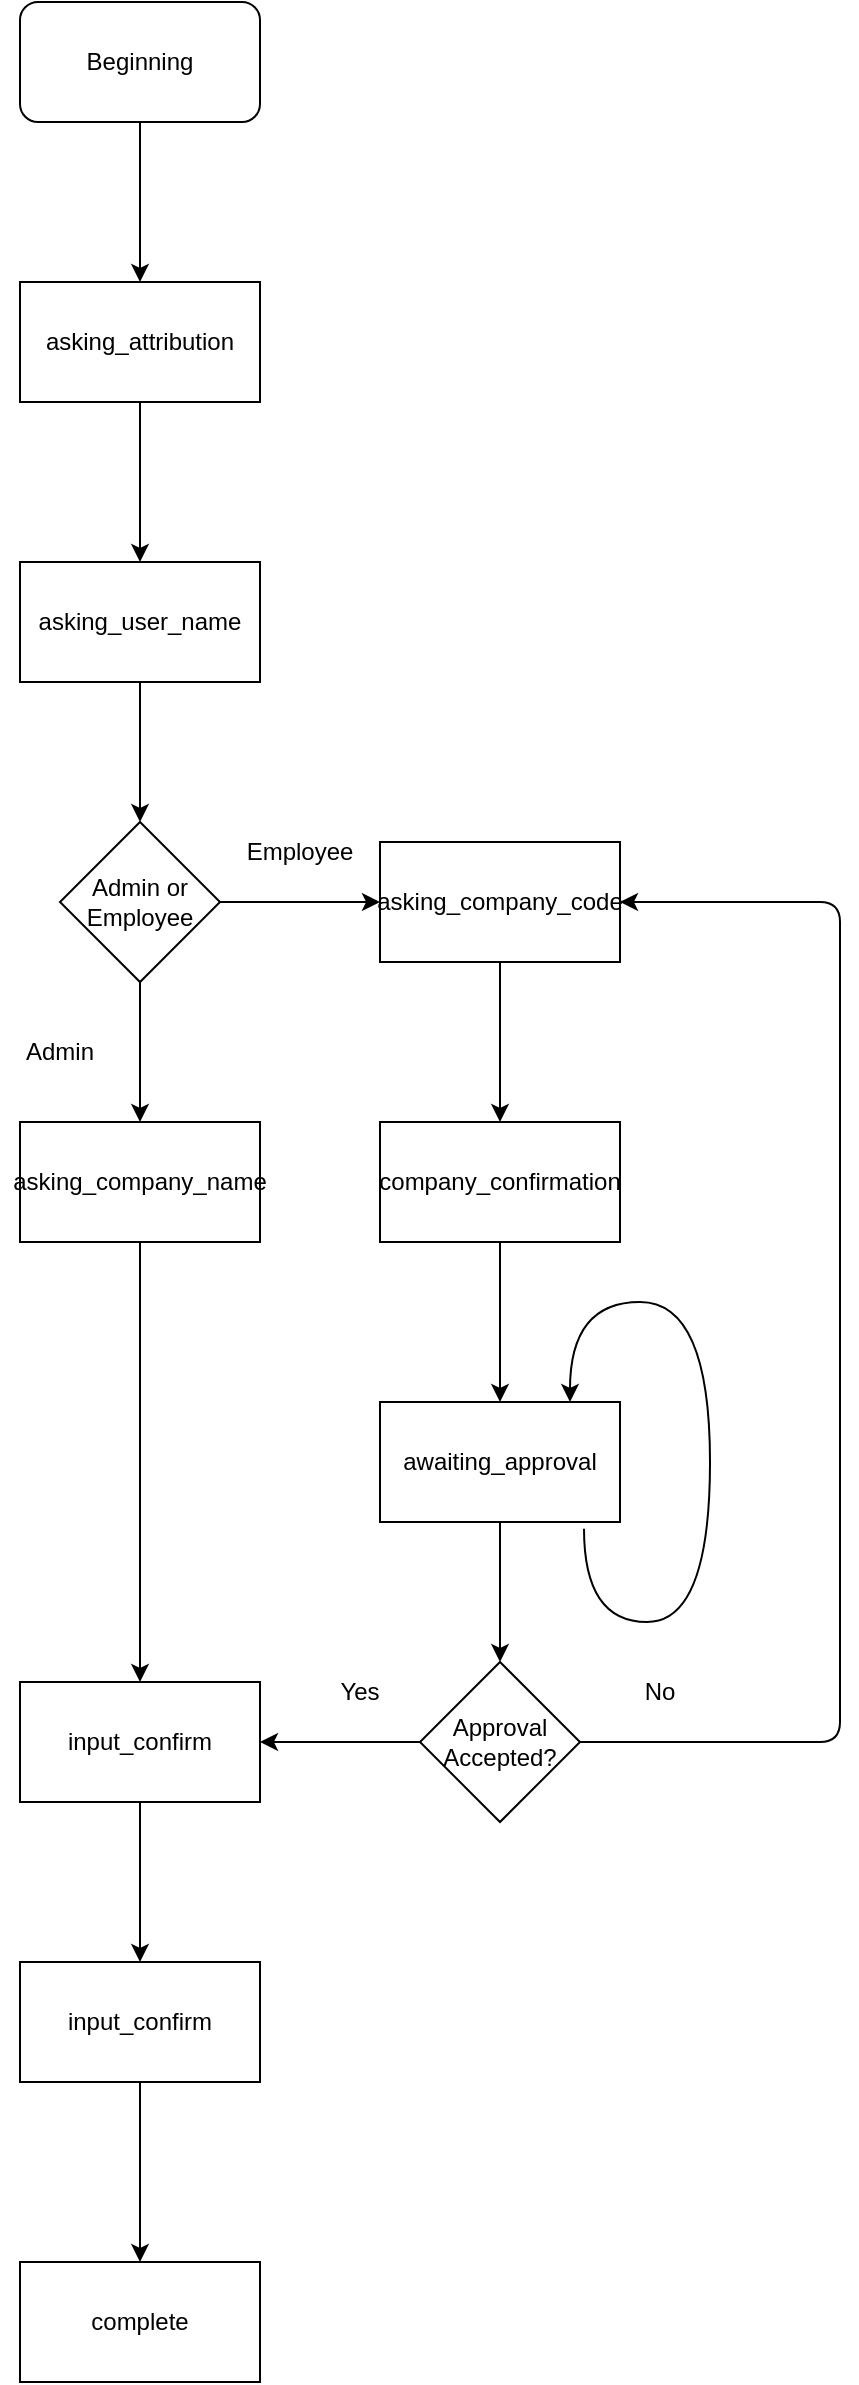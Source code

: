<mxfile>
    <diagram id="PnggrHLgyg9wxRNqMp-V" name="処理フロー">
        <mxGraphModel dx="2817" dy="1440" grid="1" gridSize="10" guides="1" tooltips="1" connect="1" arrows="1" fold="1" page="1" pageScale="1" pageWidth="850" pageHeight="1100" math="0" shadow="0">
            <root>
                <mxCell id="0"/>
                <mxCell id="1" parent="0"/>
                <mxCell id="AuQlZ99eAA6m6R66xnvI-5" style="edgeStyle=none;html=1;exitX=0.5;exitY=1;exitDx=0;exitDy=0;entryX=0.5;entryY=0;entryDx=0;entryDy=0;" parent="1" source="muEN7g5hWzjimYPs8Emd-1" target="AuQlZ99eAA6m6R66xnvI-4" edge="1">
                    <mxGeometry relative="1" as="geometry"/>
                </mxCell>
                <mxCell id="muEN7g5hWzjimYPs8Emd-1" value="Beginning" style="rounded=1;whiteSpace=wrap;html=1;" parent="1" vertex="1">
                    <mxGeometry x="225" y="30" width="120" height="60" as="geometry"/>
                </mxCell>
                <mxCell id="JHDUri3ucdjcUG5L-xnR-2" value="" style="edgeStyle=none;html=1;" parent="1" source="AuQlZ99eAA6m6R66xnvI-4" target="JHDUri3ucdjcUG5L-xnR-1" edge="1">
                    <mxGeometry relative="1" as="geometry"/>
                </mxCell>
                <mxCell id="AuQlZ99eAA6m6R66xnvI-4" value="asking_attribution" style="rounded=0;whiteSpace=wrap;html=1;" parent="1" vertex="1">
                    <mxGeometry x="225" y="170" width="120" height="60" as="geometry"/>
                </mxCell>
                <mxCell id="ITLJow1pq5T5wD2jO94h-2" value="" style="edgeStyle=none;html=1;" parent="1" source="JHDUri3ucdjcUG5L-xnR-1" target="ITLJow1pq5T5wD2jO94h-1" edge="1">
                    <mxGeometry relative="1" as="geometry"/>
                </mxCell>
                <mxCell id="JHDUri3ucdjcUG5L-xnR-1" value="asking_user_name" style="rounded=0;whiteSpace=wrap;html=1;" parent="1" vertex="1">
                    <mxGeometry x="225" y="310" width="120" height="60" as="geometry"/>
                </mxCell>
                <mxCell id="ITLJow1pq5T5wD2jO94h-4" value="" style="edgeStyle=none;html=1;" parent="1" source="ITLJow1pq5T5wD2jO94h-1" target="ITLJow1pq5T5wD2jO94h-3" edge="1">
                    <mxGeometry relative="1" as="geometry"/>
                </mxCell>
                <mxCell id="ITLJow1pq5T5wD2jO94h-6" value="" style="edgeStyle=none;html=1;" parent="1" source="ITLJow1pq5T5wD2jO94h-1" target="ITLJow1pq5T5wD2jO94h-5" edge="1">
                    <mxGeometry relative="1" as="geometry"/>
                </mxCell>
                <mxCell id="ITLJow1pq5T5wD2jO94h-1" value="Admin or Employee" style="rhombus;whiteSpace=wrap;html=1;rounded=0;" parent="1" vertex="1">
                    <mxGeometry x="245" y="440" width="80" height="80" as="geometry"/>
                </mxCell>
                <mxCell id="VixJFziDkWWzW23Xhdhf-4" style="edgeStyle=none;html=1;exitX=0.5;exitY=1;exitDx=0;exitDy=0;entryX=0.5;entryY=0;entryDx=0;entryDy=0;" edge="1" parent="1" source="ITLJow1pq5T5wD2jO94h-3" target="c4GvwiQG63UXnNCED6m_-13">
                    <mxGeometry relative="1" as="geometry"/>
                </mxCell>
                <mxCell id="ITLJow1pq5T5wD2jO94h-3" value="asking_company_name" style="rounded=0;whiteSpace=wrap;html=1;" parent="1" vertex="1">
                    <mxGeometry x="225" y="590" width="120" height="60" as="geometry"/>
                </mxCell>
                <mxCell id="3G0ya0KS_YbhHSQUIrfG-2" value="" style="edgeStyle=none;html=1;" parent="1" source="ITLJow1pq5T5wD2jO94h-5" target="3G0ya0KS_YbhHSQUIrfG-1" edge="1">
                    <mxGeometry relative="1" as="geometry"/>
                </mxCell>
                <mxCell id="ITLJow1pq5T5wD2jO94h-5" value="asking_company_code" style="rounded=0;whiteSpace=wrap;html=1;" parent="1" vertex="1">
                    <mxGeometry x="405" y="450" width="120" height="60" as="geometry"/>
                </mxCell>
                <mxCell id="ITLJow1pq5T5wD2jO94h-7" value="Admin" style="text;strokeColor=none;align=center;fillColor=none;html=1;verticalAlign=middle;whiteSpace=wrap;rounded=0;" parent="1" vertex="1">
                    <mxGeometry x="215" y="540" width="60" height="30" as="geometry"/>
                </mxCell>
                <mxCell id="ITLJow1pq5T5wD2jO94h-8" value="Employee" style="text;strokeColor=none;align=center;fillColor=none;html=1;verticalAlign=middle;whiteSpace=wrap;rounded=0;" parent="1" vertex="1">
                    <mxGeometry x="335" y="440" width="60" height="30" as="geometry"/>
                </mxCell>
                <mxCell id="c4GvwiQG63UXnNCED6m_-9" value="" style="edgeStyle=none;html=1;" parent="1" source="3G0ya0KS_YbhHSQUIrfG-1" target="c4GvwiQG63UXnNCED6m_-8" edge="1">
                    <mxGeometry relative="1" as="geometry"/>
                </mxCell>
                <mxCell id="3G0ya0KS_YbhHSQUIrfG-1" value="company_confirmation" style="whiteSpace=wrap;html=1;rounded=0;" parent="1" vertex="1">
                    <mxGeometry x="405" y="590" width="120" height="60" as="geometry"/>
                </mxCell>
                <mxCell id="c4GvwiQG63UXnNCED6m_-11" value="" style="edgeStyle=none;html=1;" parent="1" source="c4GvwiQG63UXnNCED6m_-8" target="c4GvwiQG63UXnNCED6m_-10" edge="1">
                    <mxGeometry relative="1" as="geometry"/>
                </mxCell>
                <mxCell id="VixJFziDkWWzW23Xhdhf-8" style="edgeStyle=orthogonalEdgeStyle;curved=1;html=1;exitX=0.85;exitY=1.056;exitDx=0;exitDy=0;elbow=vertical;exitPerimeter=0;" edge="1" parent="1" source="c4GvwiQG63UXnNCED6m_-8">
                    <mxGeometry relative="1" as="geometry">
                        <mxPoint x="500" y="730" as="targetPoint"/>
                        <Array as="points">
                            <mxPoint x="507" y="840"/>
                            <mxPoint x="570" y="840"/>
                            <mxPoint x="570" y="680"/>
                            <mxPoint x="500" y="680"/>
                        </Array>
                    </mxGeometry>
                </mxCell>
                <mxCell id="c4GvwiQG63UXnNCED6m_-8" value="awaiting_approval" style="whiteSpace=wrap;html=1;rounded=0;" parent="1" vertex="1">
                    <mxGeometry x="405" y="730" width="120" height="60" as="geometry"/>
                </mxCell>
                <mxCell id="c4GvwiQG63UXnNCED6m_-15" value="" style="edgeStyle=none;html=1;" parent="1" source="c4GvwiQG63UXnNCED6m_-10" target="c4GvwiQG63UXnNCED6m_-13" edge="1">
                    <mxGeometry relative="1" as="geometry"/>
                </mxCell>
                <mxCell id="c4GvwiQG63UXnNCED6m_-17" value="" style="edgeStyle=none;html=1;entryX=1;entryY=0.5;entryDx=0;entryDy=0;" parent="1" source="c4GvwiQG63UXnNCED6m_-10" target="ITLJow1pq5T5wD2jO94h-5" edge="1">
                    <mxGeometry relative="1" as="geometry">
                        <mxPoint x="635" y="480" as="targetPoint"/>
                        <Array as="points">
                            <mxPoint x="635" y="900"/>
                            <mxPoint x="635" y="480"/>
                        </Array>
                    </mxGeometry>
                </mxCell>
                <mxCell id="c4GvwiQG63UXnNCED6m_-10" value="Approval Accepted?" style="rhombus;whiteSpace=wrap;html=1;rounded=0;" parent="1" vertex="1">
                    <mxGeometry x="425" y="860" width="80" height="80" as="geometry"/>
                </mxCell>
                <mxCell id="VixJFziDkWWzW23Xhdhf-10" value="" style="edgeStyle=orthogonalEdgeStyle;curved=1;html=1;elbow=vertical;" edge="1" parent="1" source="c4GvwiQG63UXnNCED6m_-13" target="VixJFziDkWWzW23Xhdhf-9">
                    <mxGeometry relative="1" as="geometry"/>
                </mxCell>
                <mxCell id="c4GvwiQG63UXnNCED6m_-13" value="input_confirm" style="whiteSpace=wrap;html=1;rounded=0;" parent="1" vertex="1">
                    <mxGeometry x="225" y="870" width="120" height="60" as="geometry"/>
                </mxCell>
                <mxCell id="c4GvwiQG63UXnNCED6m_-18" value="Yes" style="text;strokeColor=none;align=center;fillColor=none;html=1;verticalAlign=middle;whiteSpace=wrap;rounded=0;" parent="1" vertex="1">
                    <mxGeometry x="365" y="860" width="60" height="30" as="geometry"/>
                </mxCell>
                <mxCell id="c4GvwiQG63UXnNCED6m_-19" value="No" style="text;strokeColor=none;align=center;fillColor=none;html=1;verticalAlign=middle;whiteSpace=wrap;rounded=0;" parent="1" vertex="1">
                    <mxGeometry x="515" y="860" width="60" height="30" as="geometry"/>
                </mxCell>
                <mxCell id="c4GvwiQG63UXnNCED6m_-20" value="complete" style="whiteSpace=wrap;html=1;rounded=0;" parent="1" vertex="1">
                    <mxGeometry x="225" y="1160" width="120" height="60" as="geometry"/>
                </mxCell>
                <mxCell id="VixJFziDkWWzW23Xhdhf-11" value="" style="edgeStyle=orthogonalEdgeStyle;curved=1;html=1;elbow=vertical;" edge="1" parent="1" source="VixJFziDkWWzW23Xhdhf-9" target="c4GvwiQG63UXnNCED6m_-20">
                    <mxGeometry relative="1" as="geometry"/>
                </mxCell>
                <mxCell id="VixJFziDkWWzW23Xhdhf-9" value="input_confirm" style="whiteSpace=wrap;html=1;rounded=0;" vertex="1" parent="1">
                    <mxGeometry x="225" y="1010" width="120" height="60" as="geometry"/>
                </mxCell>
            </root>
        </mxGraphModel>
    </diagram>
</mxfile>